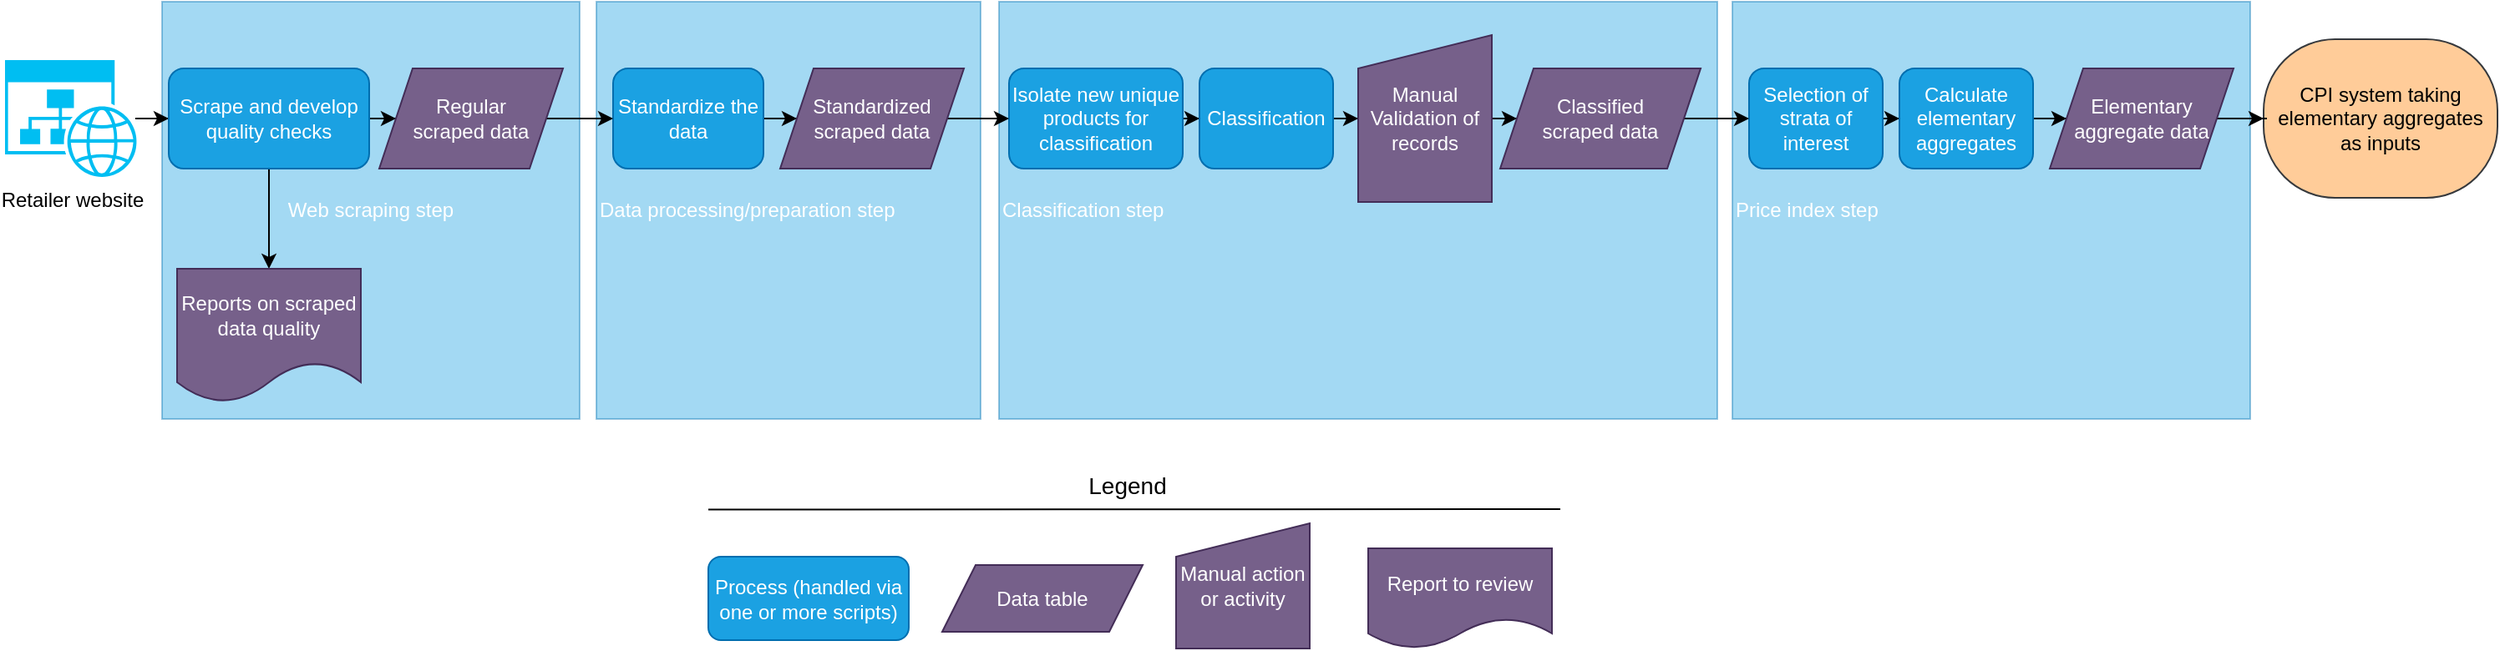<mxfile version="24.7.5" pages="2">
  <diagram name="high-level-overview" id="beNJOqKIy9JpbtcpAe1p">
    <mxGraphModel dx="2074" dy="1205" grid="1" gridSize="10" guides="1" tooltips="1" connect="1" arrows="1" fold="1" page="1" pageScale="1" pageWidth="850" pageHeight="1100" math="0" shadow="0">
      <root>
        <mxCell id="tsGuf2-pZo7cC8ItDwAU-0" />
        <mxCell id="tsGuf2-pZo7cC8ItDwAU-1" parent="tsGuf2-pZo7cC8ItDwAU-0" />
        <mxCell id="tsGuf2-pZo7cC8ItDwAU-2" value="Price index step" style="rounded=0;whiteSpace=wrap;html=1;fillColor=#1ba1e2;fontColor=#ffffff;strokeColor=#006EAF;opacity=40;align=left;" parent="tsGuf2-pZo7cC8ItDwAU-1" vertex="1">
          <mxGeometry x="1120" y="260" width="310" height="250" as="geometry" />
        </mxCell>
        <mxCell id="tsGuf2-pZo7cC8ItDwAU-3" value="Data processing/preparation step" style="rounded=0;whiteSpace=wrap;html=1;fillColor=#1ba1e2;fontColor=#ffffff;strokeColor=#006EAF;opacity=40;align=left;" parent="tsGuf2-pZo7cC8ItDwAU-1" vertex="1">
          <mxGeometry x="440" y="260" width="230" height="250" as="geometry" />
        </mxCell>
        <mxCell id="tsGuf2-pZo7cC8ItDwAU-4" value="Classification step" style="rounded=0;whiteSpace=wrap;html=1;fillColor=#1ba1e2;fontColor=#ffffff;strokeColor=#006EAF;opacity=40;align=left;" parent="tsGuf2-pZo7cC8ItDwAU-1" vertex="1">
          <mxGeometry x="681" y="260" width="430" height="250" as="geometry" />
        </mxCell>
        <mxCell id="tsGuf2-pZo7cC8ItDwAU-5" value="Web scraping step" style="rounded=0;whiteSpace=wrap;html=1;fillColor=#1ba1e2;fontColor=#ffffff;strokeColor=#006EAF;opacity=40;align=center;" parent="tsGuf2-pZo7cC8ItDwAU-1" vertex="1">
          <mxGeometry x="180" y="260" width="250" height="250" as="geometry" />
        </mxCell>
        <mxCell id="Jd87c8laxzwNN7bIq6DA-5" style="edgeStyle=orthogonalEdgeStyle;rounded=0;orthogonalLoop=1;jettySize=auto;html=1;" parent="tsGuf2-pZo7cC8ItDwAU-1" source="tsGuf2-pZo7cC8ItDwAU-6" target="tsGuf2-pZo7cC8ItDwAU-7" edge="1">
          <mxGeometry relative="1" as="geometry" />
        </mxCell>
        <mxCell id="tsGuf2-pZo7cC8ItDwAU-6" value="Retailer website" style="verticalLabelPosition=bottom;html=1;verticalAlign=top;align=center;strokeColor=none;fillColor=#00BEF2;shape=mxgraph.azure.website_generic;pointerEvents=1;" parent="tsGuf2-pZo7cC8ItDwAU-1" vertex="1">
          <mxGeometry x="86" y="295" width="80" height="70" as="geometry" />
        </mxCell>
        <mxCell id="Jd87c8laxzwNN7bIq6DA-6" style="edgeStyle=orthogonalEdgeStyle;rounded=0;orthogonalLoop=1;jettySize=auto;html=1;entryX=0.5;entryY=0;entryDx=0;entryDy=0;" parent="tsGuf2-pZo7cC8ItDwAU-1" source="tsGuf2-pZo7cC8ItDwAU-7" target="tsGuf2-pZo7cC8ItDwAU-11" edge="1">
          <mxGeometry relative="1" as="geometry" />
        </mxCell>
        <mxCell id="Jd87c8laxzwNN7bIq6DA-7" style="edgeStyle=orthogonalEdgeStyle;rounded=0;orthogonalLoop=1;jettySize=auto;html=1;entryX=0;entryY=0.5;entryDx=0;entryDy=0;" parent="tsGuf2-pZo7cC8ItDwAU-1" source="tsGuf2-pZo7cC8ItDwAU-7" target="Jd87c8laxzwNN7bIq6DA-4" edge="1">
          <mxGeometry relative="1" as="geometry" />
        </mxCell>
        <mxCell id="tsGuf2-pZo7cC8ItDwAU-7" value="Scrape and develop quality checks" style="rounded=1;whiteSpace=wrap;html=1;fillColor=#1ba1e2;fontColor=#ffffff;strokeColor=#006EAF;" parent="tsGuf2-pZo7cC8ItDwAU-1" vertex="1">
          <mxGeometry x="184" y="300" width="120" height="60" as="geometry" />
        </mxCell>
        <mxCell id="tsGuf2-pZo7cC8ItDwAU-11" value="Reports on scraped data quality" style="shape=document;whiteSpace=wrap;html=1;boundedLbl=1;fillColor=#76608a;fontColor=#ffffff;strokeColor=#432D57;" parent="tsGuf2-pZo7cC8ItDwAU-1" vertex="1">
          <mxGeometry x="189" y="420" width="110" height="80" as="geometry" />
        </mxCell>
        <mxCell id="Jd87c8laxzwNN7bIq6DA-10" style="edgeStyle=orthogonalEdgeStyle;rounded=0;orthogonalLoop=1;jettySize=auto;html=1;entryX=0;entryY=0.5;entryDx=0;entryDy=0;" parent="tsGuf2-pZo7cC8ItDwAU-1" source="tsGuf2-pZo7cC8ItDwAU-14" target="Jd87c8laxzwNN7bIq6DA-0" edge="1">
          <mxGeometry relative="1" as="geometry" />
        </mxCell>
        <mxCell id="tsGuf2-pZo7cC8ItDwAU-14" value="Standardize the data" style="rounded=1;whiteSpace=wrap;html=1;fillColor=#1ba1e2;fontColor=#ffffff;strokeColor=#006EAF;" parent="tsGuf2-pZo7cC8ItDwAU-1" vertex="1">
          <mxGeometry x="450" y="300" width="90" height="60" as="geometry" />
        </mxCell>
        <mxCell id="Jd87c8laxzwNN7bIq6DA-13" style="edgeStyle=orthogonalEdgeStyle;rounded=0;orthogonalLoop=1;jettySize=auto;html=1;entryX=0;entryY=0.5;entryDx=0;entryDy=0;" parent="tsGuf2-pZo7cC8ItDwAU-1" source="tsGuf2-pZo7cC8ItDwAU-15" target="tsGuf2-pZo7cC8ItDwAU-16" edge="1">
          <mxGeometry relative="1" as="geometry" />
        </mxCell>
        <mxCell id="tsGuf2-pZo7cC8ItDwAU-15" value="Isolate new unique products for classification" style="rounded=1;whiteSpace=wrap;html=1;fillColor=#1ba1e2;fontColor=#ffffff;strokeColor=#006EAF;" parent="tsGuf2-pZo7cC8ItDwAU-1" vertex="1">
          <mxGeometry x="687" y="300" width="104" height="60" as="geometry" />
        </mxCell>
        <mxCell id="Jd87c8laxzwNN7bIq6DA-14" style="edgeStyle=orthogonalEdgeStyle;rounded=0;orthogonalLoop=1;jettySize=auto;html=1;entryX=0;entryY=0.5;entryDx=0;entryDy=0;" parent="tsGuf2-pZo7cC8ItDwAU-1" source="tsGuf2-pZo7cC8ItDwAU-16" target="tsGuf2-pZo7cC8ItDwAU-17" edge="1">
          <mxGeometry relative="1" as="geometry" />
        </mxCell>
        <mxCell id="tsGuf2-pZo7cC8ItDwAU-16" value="Classification" style="rounded=1;whiteSpace=wrap;html=1;fillColor=#1ba1e2;fontColor=#ffffff;strokeColor=#006EAF;" parent="tsGuf2-pZo7cC8ItDwAU-1" vertex="1">
          <mxGeometry x="801" y="300" width="80" height="60" as="geometry" />
        </mxCell>
        <mxCell id="Jd87c8laxzwNN7bIq6DA-15" style="edgeStyle=orthogonalEdgeStyle;rounded=0;orthogonalLoop=1;jettySize=auto;html=1;entryX=0;entryY=0.5;entryDx=0;entryDy=0;" parent="tsGuf2-pZo7cC8ItDwAU-1" source="tsGuf2-pZo7cC8ItDwAU-17" target="Jd87c8laxzwNN7bIq6DA-2" edge="1">
          <mxGeometry relative="1" as="geometry" />
        </mxCell>
        <mxCell id="tsGuf2-pZo7cC8ItDwAU-17" value="Manual Validation of records" style="shape=manualInput;whiteSpace=wrap;html=1;size=20;fillColor=#76608a;fontColor=#ffffff;strokeColor=#432D57;" parent="tsGuf2-pZo7cC8ItDwAU-1" vertex="1">
          <mxGeometry x="896" y="280" width="80" height="100" as="geometry" />
        </mxCell>
        <mxCell id="Jd87c8laxzwNN7bIq6DA-17" style="edgeStyle=orthogonalEdgeStyle;rounded=0;orthogonalLoop=1;jettySize=auto;html=1;entryX=0;entryY=0.5;entryDx=0;entryDy=0;" parent="tsGuf2-pZo7cC8ItDwAU-1" source="tsGuf2-pZo7cC8ItDwAU-20" target="tsGuf2-pZo7cC8ItDwAU-21" edge="1">
          <mxGeometry relative="1" as="geometry" />
        </mxCell>
        <mxCell id="tsGuf2-pZo7cC8ItDwAU-20" value="Selection of strata of interest" style="rounded=1;whiteSpace=wrap;html=1;fillColor=#1ba1e2;fontColor=#ffffff;strokeColor=#006EAF;" parent="tsGuf2-pZo7cC8ItDwAU-1" vertex="1">
          <mxGeometry x="1130" y="300" width="80" height="60" as="geometry" />
        </mxCell>
        <mxCell id="Jd87c8laxzwNN7bIq6DA-18" style="edgeStyle=orthogonalEdgeStyle;rounded=0;orthogonalLoop=1;jettySize=auto;html=1;" parent="tsGuf2-pZo7cC8ItDwAU-1" source="tsGuf2-pZo7cC8ItDwAU-21" target="tsGuf2-pZo7cC8ItDwAU-23" edge="1">
          <mxGeometry relative="1" as="geometry" />
        </mxCell>
        <mxCell id="tsGuf2-pZo7cC8ItDwAU-21" value="Calculate elementary aggregates" style="rounded=1;whiteSpace=wrap;html=1;fillColor=#1ba1e2;fontColor=#ffffff;strokeColor=#006EAF;" parent="tsGuf2-pZo7cC8ItDwAU-1" vertex="1">
          <mxGeometry x="1220" y="300" width="80" height="60" as="geometry" />
        </mxCell>
        <mxCell id="tsGuf2-pZo7cC8ItDwAU-22" value="CPI system taking elementary aggregates as inputs" style="rounded=1;whiteSpace=wrap;html=1;arcSize=45;fillColor=#ffcc99;strokeColor=#36393d;fontColor=#000000;" parent="tsGuf2-pZo7cC8ItDwAU-1" vertex="1">
          <mxGeometry x="1438" y="282.5" width="140" height="95" as="geometry" />
        </mxCell>
        <mxCell id="Jd87c8laxzwNN7bIq6DA-19" style="edgeStyle=orthogonalEdgeStyle;rounded=0;orthogonalLoop=1;jettySize=auto;html=1;entryX=0;entryY=0.5;entryDx=0;entryDy=0;" parent="tsGuf2-pZo7cC8ItDwAU-1" source="tsGuf2-pZo7cC8ItDwAU-23" target="tsGuf2-pZo7cC8ItDwAU-22" edge="1">
          <mxGeometry relative="1" as="geometry" />
        </mxCell>
        <mxCell id="tsGuf2-pZo7cC8ItDwAU-23" value="Elementary aggregate data" style="shape=parallelogram;perimeter=parallelogramPerimeter;whiteSpace=wrap;html=1;fixedSize=1;fillColor=#76608a;fontColor=#ffffff;strokeColor=#432D57;" parent="tsGuf2-pZo7cC8ItDwAU-1" vertex="1">
          <mxGeometry x="1310" y="300" width="110" height="60" as="geometry" />
        </mxCell>
        <mxCell id="Jd87c8laxzwNN7bIq6DA-11" style="edgeStyle=orthogonalEdgeStyle;rounded=0;orthogonalLoop=1;jettySize=auto;html=1;entryX=0;entryY=0.5;entryDx=0;entryDy=0;" parent="tsGuf2-pZo7cC8ItDwAU-1" source="Jd87c8laxzwNN7bIq6DA-0" target="tsGuf2-pZo7cC8ItDwAU-15" edge="1">
          <mxGeometry relative="1" as="geometry" />
        </mxCell>
        <mxCell id="Jd87c8laxzwNN7bIq6DA-0" value="Standardized &lt;br&gt;scraped data" style="shape=parallelogram;perimeter=parallelogramPerimeter;whiteSpace=wrap;html=1;fixedSize=1;fillColor=#76608a;fontColor=#ffffff;strokeColor=#432D57;" parent="tsGuf2-pZo7cC8ItDwAU-1" vertex="1">
          <mxGeometry x="550" y="300" width="110" height="60" as="geometry" />
        </mxCell>
        <mxCell id="Jd87c8laxzwNN7bIq6DA-16" style="edgeStyle=orthogonalEdgeStyle;rounded=0;orthogonalLoop=1;jettySize=auto;html=1;entryX=0;entryY=0.5;entryDx=0;entryDy=0;" parent="tsGuf2-pZo7cC8ItDwAU-1" source="Jd87c8laxzwNN7bIq6DA-2" target="tsGuf2-pZo7cC8ItDwAU-20" edge="1">
          <mxGeometry relative="1" as="geometry" />
        </mxCell>
        <mxCell id="Jd87c8laxzwNN7bIq6DA-2" value="Classified &lt;br&gt;scraped data" style="shape=parallelogram;perimeter=parallelogramPerimeter;whiteSpace=wrap;html=1;fixedSize=1;fillColor=#76608a;fontColor=#ffffff;strokeColor=#432D57;" parent="tsGuf2-pZo7cC8ItDwAU-1" vertex="1">
          <mxGeometry x="981" y="300" width="120" height="60" as="geometry" />
        </mxCell>
        <mxCell id="Jd87c8laxzwNN7bIq6DA-9" style="edgeStyle=orthogonalEdgeStyle;rounded=0;orthogonalLoop=1;jettySize=auto;html=1;entryX=0;entryY=0.5;entryDx=0;entryDy=0;" parent="tsGuf2-pZo7cC8ItDwAU-1" source="Jd87c8laxzwNN7bIq6DA-4" target="tsGuf2-pZo7cC8ItDwAU-14" edge="1">
          <mxGeometry relative="1" as="geometry" />
        </mxCell>
        <mxCell id="Jd87c8laxzwNN7bIq6DA-4" value="Regular &lt;br&gt;scraped data" style="shape=parallelogram;perimeter=parallelogramPerimeter;whiteSpace=wrap;html=1;fixedSize=1;fillColor=#76608a;fontColor=#ffffff;strokeColor=#432D57;" parent="tsGuf2-pZo7cC8ItDwAU-1" vertex="1">
          <mxGeometry x="310" y="300" width="110" height="60" as="geometry" />
        </mxCell>
        <mxCell id="5fn16lPkLjcKED9bYLwY-0" value="Data table" style="shape=parallelogram;perimeter=parallelogramPerimeter;whiteSpace=wrap;html=1;fixedSize=1;fillColor=#76608a;fontColor=#ffffff;strokeColor=#432D57;" vertex="1" parent="tsGuf2-pZo7cC8ItDwAU-1">
          <mxGeometry x="647" y="597.5" width="120" height="40" as="geometry" />
        </mxCell>
        <mxCell id="5fn16lPkLjcKED9bYLwY-1" value="Manual action or activity" style="shape=manualInput;whiteSpace=wrap;html=1;size=20;fillColor=#76608a;fontColor=#ffffff;strokeColor=#432D57;" vertex="1" parent="tsGuf2-pZo7cC8ItDwAU-1">
          <mxGeometry x="787" y="572.5" width="80" height="75" as="geometry" />
        </mxCell>
        <mxCell id="5fn16lPkLjcKED9bYLwY-2" value="Report to review" style="shape=document;whiteSpace=wrap;html=1;boundedLbl=1;fillColor=#76608a;fontColor=#ffffff;strokeColor=#432D57;" vertex="1" parent="tsGuf2-pZo7cC8ItDwAU-1">
          <mxGeometry x="902" y="587.5" width="110" height="60" as="geometry" />
        </mxCell>
        <mxCell id="5fn16lPkLjcKED9bYLwY-3" value="Process (handled via one or more scripts)" style="rounded=1;whiteSpace=wrap;html=1;fillColor=#1ba1e2;fontColor=#ffffff;strokeColor=#006EAF;" vertex="1" parent="tsGuf2-pZo7cC8ItDwAU-1">
          <mxGeometry x="507" y="592.5" width="120" height="50" as="geometry" />
        </mxCell>
        <mxCell id="5fn16lPkLjcKED9bYLwY-4" value="&lt;font style=&quot;font-size: 14px;&quot;&gt;Legend&lt;/font&gt;" style="text;html=1;align=center;verticalAlign=middle;whiteSpace=wrap;rounded=0;" vertex="1" parent="tsGuf2-pZo7cC8ItDwAU-1">
          <mxGeometry x="728" y="535" width="60" height="30" as="geometry" />
        </mxCell>
        <mxCell id="5fn16lPkLjcKED9bYLwY-5" value="" style="endArrow=none;html=1;rounded=0;" edge="1" parent="tsGuf2-pZo7cC8ItDwAU-1">
          <mxGeometry width="50" height="50" relative="1" as="geometry">
            <mxPoint x="507" y="564.31" as="sourcePoint" />
            <mxPoint x="1017" y="564" as="targetPoint" />
          </mxGeometry>
        </mxCell>
      </root>
    </mxGraphModel>
  </diagram>
  <diagram name="Detailed-overview" id="5ZwLXqtE-kgjHDzrH4AJ">
    <mxGraphModel dx="2074" dy="1205" grid="1" gridSize="10" guides="1" tooltips="1" connect="1" arrows="1" fold="1" page="1" pageScale="1" pageWidth="850" pageHeight="1100" math="0" shadow="0">
      <root>
        <mxCell id="0" />
        <mxCell id="1" parent="0" />
        <mxCell id="fSgNohAk-nN5swJN1VZP-2" value="Price index step" style="rounded=0;whiteSpace=wrap;html=1;fillColor=#1ba1e2;fontColor=#ffffff;strokeColor=#006EAF;opacity=40;align=left;" vertex="1" parent="1">
          <mxGeometry x="1700" y="260" width="520" height="320" as="geometry" />
        </mxCell>
        <mxCell id="fSgNohAk-nN5swJN1VZP-1" value="Data processing step" style="rounded=0;whiteSpace=wrap;html=1;fillColor=#1ba1e2;fontColor=#ffffff;strokeColor=#006EAF;opacity=40;align=left;" vertex="1" parent="1">
          <mxGeometry x="690" y="260" width="310" height="320" as="geometry" />
        </mxCell>
        <mxCell id="9q7XJzW8wk_wXSZ5V28M-17" value="Classification step" style="rounded=0;whiteSpace=wrap;html=1;fillColor=#1ba1e2;fontColor=#ffffff;strokeColor=#006EAF;opacity=40;align=left;" vertex="1" parent="1">
          <mxGeometry x="1010" y="260" width="680" height="320" as="geometry" />
        </mxCell>
        <mxCell id="9q7XJzW8wk_wXSZ5V28M-13" value="Web scraping step" style="rounded=0;whiteSpace=wrap;html=1;fillColor=#1ba1e2;fontColor=#ffffff;strokeColor=#006EAF;opacity=40;align=left;" vertex="1" parent="1">
          <mxGeometry x="220" y="260" width="460" height="320" as="geometry" />
        </mxCell>
        <mxCell id="9q7XJzW8wk_wXSZ5V28M-1" value="Retailer website" style="verticalLabelPosition=bottom;html=1;verticalAlign=top;align=center;strokeColor=none;fillColor=#00BEF2;shape=mxgraph.azure.website_generic;pointerEvents=1;" vertex="1" parent="1">
          <mxGeometry x="118" y="295" width="80" height="70" as="geometry" />
        </mxCell>
        <mxCell id="9q7XJzW8wk_wXSZ5V28M-2" value="scraper" style="rounded=1;whiteSpace=wrap;html=1;" vertex="1" parent="1">
          <mxGeometry x="244" y="300" width="120" height="60" as="geometry" />
        </mxCell>
        <mxCell id="9q7XJzW8wk_wXSZ5V28M-3" value="Manual step&lt;br&gt;&amp;nbsp;to select scrape &lt;br&gt;files to use" style="rhombus;whiteSpace=wrap;html=1;" vertex="1" parent="1">
          <mxGeometry x="1710" y="287.5" width="120" height="105" as="geometry" />
        </mxCell>
        <mxCell id="9q7XJzW8wk_wXSZ5V28M-4" value="Evaluate quality of scraped file" style="rounded=1;whiteSpace=wrap;html=1;" vertex="1" parent="1">
          <mxGeometry x="540" y="300" width="120" height="60" as="geometry" />
        </mxCell>
        <mxCell id="9q7XJzW8wk_wXSZ5V28M-5" value="(regular&amp;nbsp;&lt;div&gt;scraped data)&lt;/div&gt;" style="shape=parallelogram;perimeter=parallelogramPerimeter;whiteSpace=wrap;html=1;fixedSize=1;fillColor=#76608a;fontColor=#ffffff;strokeColor=#432D57;" vertex="1" parent="1">
          <mxGeometry x="394" y="300" width="120" height="60" as="geometry" />
        </mxCell>
        <mxCell id="9q7XJzW8wk_wXSZ5V28M-6" value="Reports on scraped data quality" style="shape=document;whiteSpace=wrap;html=1;boundedLbl=1;" vertex="1" parent="1">
          <mxGeometry x="540" y="490" width="120" height="80" as="geometry" />
        </mxCell>
        <mxCell id="9q7XJzW8wk_wXSZ5V28M-7" value="Curated scraped data" style="shape=cylinder3;whiteSpace=wrap;html=1;boundedLbl=1;backgroundOutline=1;size=6.667;fillColor=#60a917;strokeColor=#2D7600;fontColor=#ffffff;" vertex="1" parent="1">
          <mxGeometry x="860" y="285" width="130" height="90" as="geometry" />
        </mxCell>
        <mxCell id="9q7XJzW8wk_wXSZ5V28M-9" value="Storage of reports on scraping quality" style="shape=cylinder3;whiteSpace=wrap;html=1;boundedLbl=1;backgroundOutline=1;size=6.667;fillColor=#60a917;strokeColor=#2D7600;fontColor=#ffffff;" vertex="1" parent="1">
          <mxGeometry x="540" y="380" width="125" height="90" as="geometry" />
        </mxCell>
        <mxCell id="9q7XJzW8wk_wXSZ5V28M-10" value="Load scraped data into database and clean up data as needed" style="rounded=1;whiteSpace=wrap;html=1;" vertex="1" parent="1">
          <mxGeometry x="700" y="300" width="120" height="60" as="geometry" />
        </mxCell>
        <mxCell id="9q7XJzW8wk_wXSZ5V28M-11" value="Isolate new unique products for classification" style="rounded=1;whiteSpace=wrap;html=1;" vertex="1" parent="1">
          <mxGeometry x="1030" y="305" width="120" height="60" as="geometry" />
        </mxCell>
        <mxCell id="9q7XJzW8wk_wXSZ5V28M-14" value="Classification" style="rounded=1;whiteSpace=wrap;html=1;" vertex="1" parent="1">
          <mxGeometry x="1170" y="305" width="120" height="60" as="geometry" />
        </mxCell>
        <mxCell id="9q7XJzW8wk_wXSZ5V28M-15" value="Manual Validation of records" style="shape=manualInput;whiteSpace=wrap;html=1;size=20;" vertex="1" parent="1">
          <mxGeometry x="1310" y="275" width="80" height="100" as="geometry" />
        </mxCell>
        <mxCell id="9q7XJzW8wk_wXSZ5V28M-16" value="Storage of classified unique products with previous data" style="rounded=1;whiteSpace=wrap;html=1;" vertex="1" parent="1">
          <mxGeometry x="1410" y="300" width="120" height="60" as="geometry" />
        </mxCell>
        <mxCell id="9q7XJzW8wk_wXSZ5V28M-18" value="Well curated and classified&amp;nbsp;" style="shape=cylinder3;whiteSpace=wrap;html=1;boundedLbl=1;backgroundOutline=1;size=6.667;fillColor=#60a917;strokeColor=#2D7600;fontColor=#ffffff;" vertex="1" parent="1">
          <mxGeometry x="1550" y="290" width="130" height="90" as="geometry" />
        </mxCell>
        <mxCell id="fSgNohAk-nN5swJN1VZP-3" value="Selection of strata of interest" style="rounded=1;whiteSpace=wrap;html=1;" vertex="1" parent="1">
          <mxGeometry x="1830" y="315" width="120" height="60" as="geometry" />
        </mxCell>
        <mxCell id="fSgNohAk-nN5swJN1VZP-4" value="Calculate elementary aggregates" style="rounded=1;whiteSpace=wrap;html=1;" vertex="1" parent="1">
          <mxGeometry x="1960" y="315" width="120" height="60" as="geometry" />
        </mxCell>
        <mxCell id="fSgNohAk-nN5swJN1VZP-5" value="CPI system taking elementary aggregates as inputs" style="rounded=1;whiteSpace=wrap;html=1;arcSize=45;" vertex="1" parent="1">
          <mxGeometry x="2240" y="310" width="120" height="60" as="geometry" />
        </mxCell>
        <mxCell id="fSgNohAk-nN5swJN1VZP-6" value="Elementary aggregate data" style="shape=parallelogram;perimeter=parallelogramPerimeter;whiteSpace=wrap;html=1;fixedSize=1;fillColor=#76608a;fontColor=#ffffff;strokeColor=#432D57;" vertex="1" parent="1">
          <mxGeometry x="2090" y="315" width="120" height="60" as="geometry" />
        </mxCell>
      </root>
    </mxGraphModel>
  </diagram>
</mxfile>
